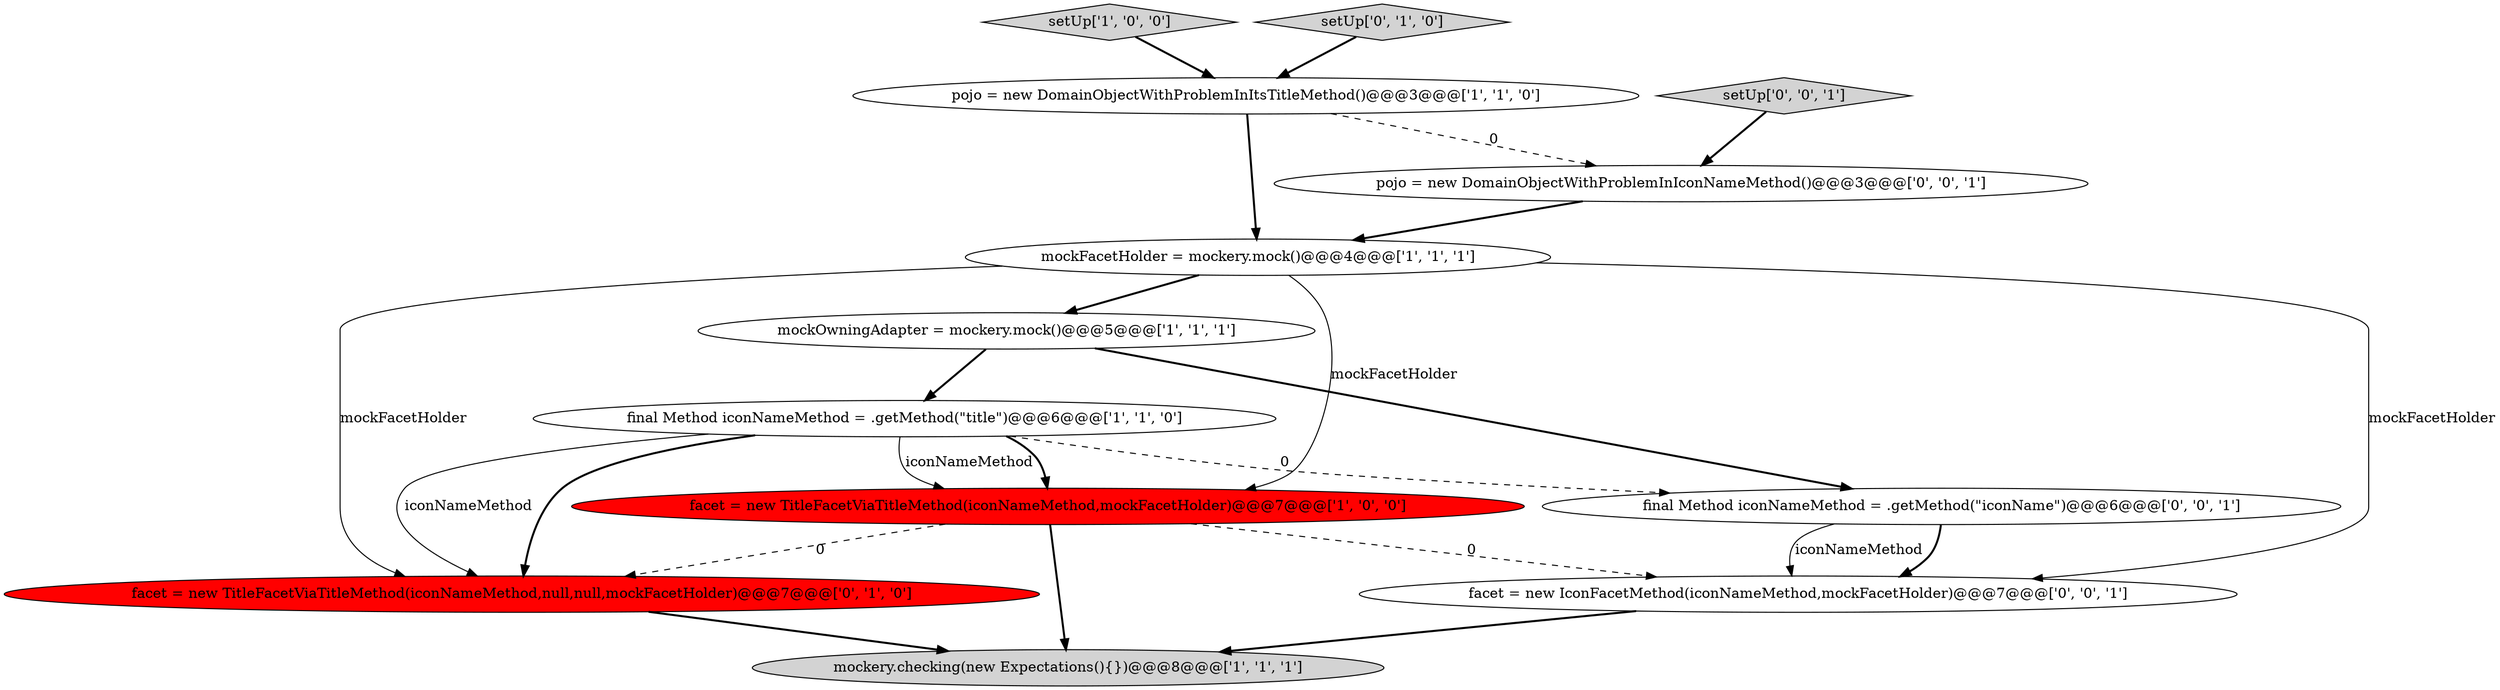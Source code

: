 digraph {
3 [style = filled, label = "mockOwningAdapter = mockery.mock()@@@5@@@['1', '1', '1']", fillcolor = white, shape = ellipse image = "AAA0AAABBB1BBB"];
7 [style = filled, label = "facet = new TitleFacetViaTitleMethod(iconNameMethod,null,null,mockFacetHolder)@@@7@@@['0', '1', '0']", fillcolor = red, shape = ellipse image = "AAA1AAABBB2BBB"];
0 [style = filled, label = "pojo = new DomainObjectWithProblemInItsTitleMethod()@@@3@@@['1', '1', '0']", fillcolor = white, shape = ellipse image = "AAA0AAABBB1BBB"];
1 [style = filled, label = "final Method iconNameMethod = .getMethod(\"title\")@@@6@@@['1', '1', '0']", fillcolor = white, shape = ellipse image = "AAA0AAABBB1BBB"];
2 [style = filled, label = "setUp['1', '0', '0']", fillcolor = lightgray, shape = diamond image = "AAA0AAABBB1BBB"];
10 [style = filled, label = "setUp['0', '0', '1']", fillcolor = lightgray, shape = diamond image = "AAA0AAABBB3BBB"];
8 [style = filled, label = "setUp['0', '1', '0']", fillcolor = lightgray, shape = diamond image = "AAA0AAABBB2BBB"];
5 [style = filled, label = "mockFacetHolder = mockery.mock()@@@4@@@['1', '1', '1']", fillcolor = white, shape = ellipse image = "AAA0AAABBB1BBB"];
12 [style = filled, label = "pojo = new DomainObjectWithProblemInIconNameMethod()@@@3@@@['0', '0', '1']", fillcolor = white, shape = ellipse image = "AAA0AAABBB3BBB"];
4 [style = filled, label = "mockery.checking(new Expectations(){})@@@8@@@['1', '1', '1']", fillcolor = lightgray, shape = ellipse image = "AAA0AAABBB1BBB"];
9 [style = filled, label = "final Method iconNameMethod = .getMethod(\"iconName\")@@@6@@@['0', '0', '1']", fillcolor = white, shape = ellipse image = "AAA0AAABBB3BBB"];
6 [style = filled, label = "facet = new TitleFacetViaTitleMethod(iconNameMethod,mockFacetHolder)@@@7@@@['1', '0', '0']", fillcolor = red, shape = ellipse image = "AAA1AAABBB1BBB"];
11 [style = filled, label = "facet = new IconFacetMethod(iconNameMethod,mockFacetHolder)@@@7@@@['0', '0', '1']", fillcolor = white, shape = ellipse image = "AAA0AAABBB3BBB"];
5->3 [style = bold, label=""];
12->5 [style = bold, label=""];
9->11 [style = bold, label=""];
3->1 [style = bold, label=""];
6->7 [style = dashed, label="0"];
11->4 [style = bold, label=""];
6->11 [style = dashed, label="0"];
5->11 [style = solid, label="mockFacetHolder"];
1->9 [style = dashed, label="0"];
7->4 [style = bold, label=""];
0->12 [style = dashed, label="0"];
1->6 [style = solid, label="iconNameMethod"];
1->7 [style = bold, label=""];
5->6 [style = solid, label="mockFacetHolder"];
8->0 [style = bold, label=""];
3->9 [style = bold, label=""];
6->4 [style = bold, label=""];
2->0 [style = bold, label=""];
1->6 [style = bold, label=""];
9->11 [style = solid, label="iconNameMethod"];
10->12 [style = bold, label=""];
1->7 [style = solid, label="iconNameMethod"];
5->7 [style = solid, label="mockFacetHolder"];
0->5 [style = bold, label=""];
}
